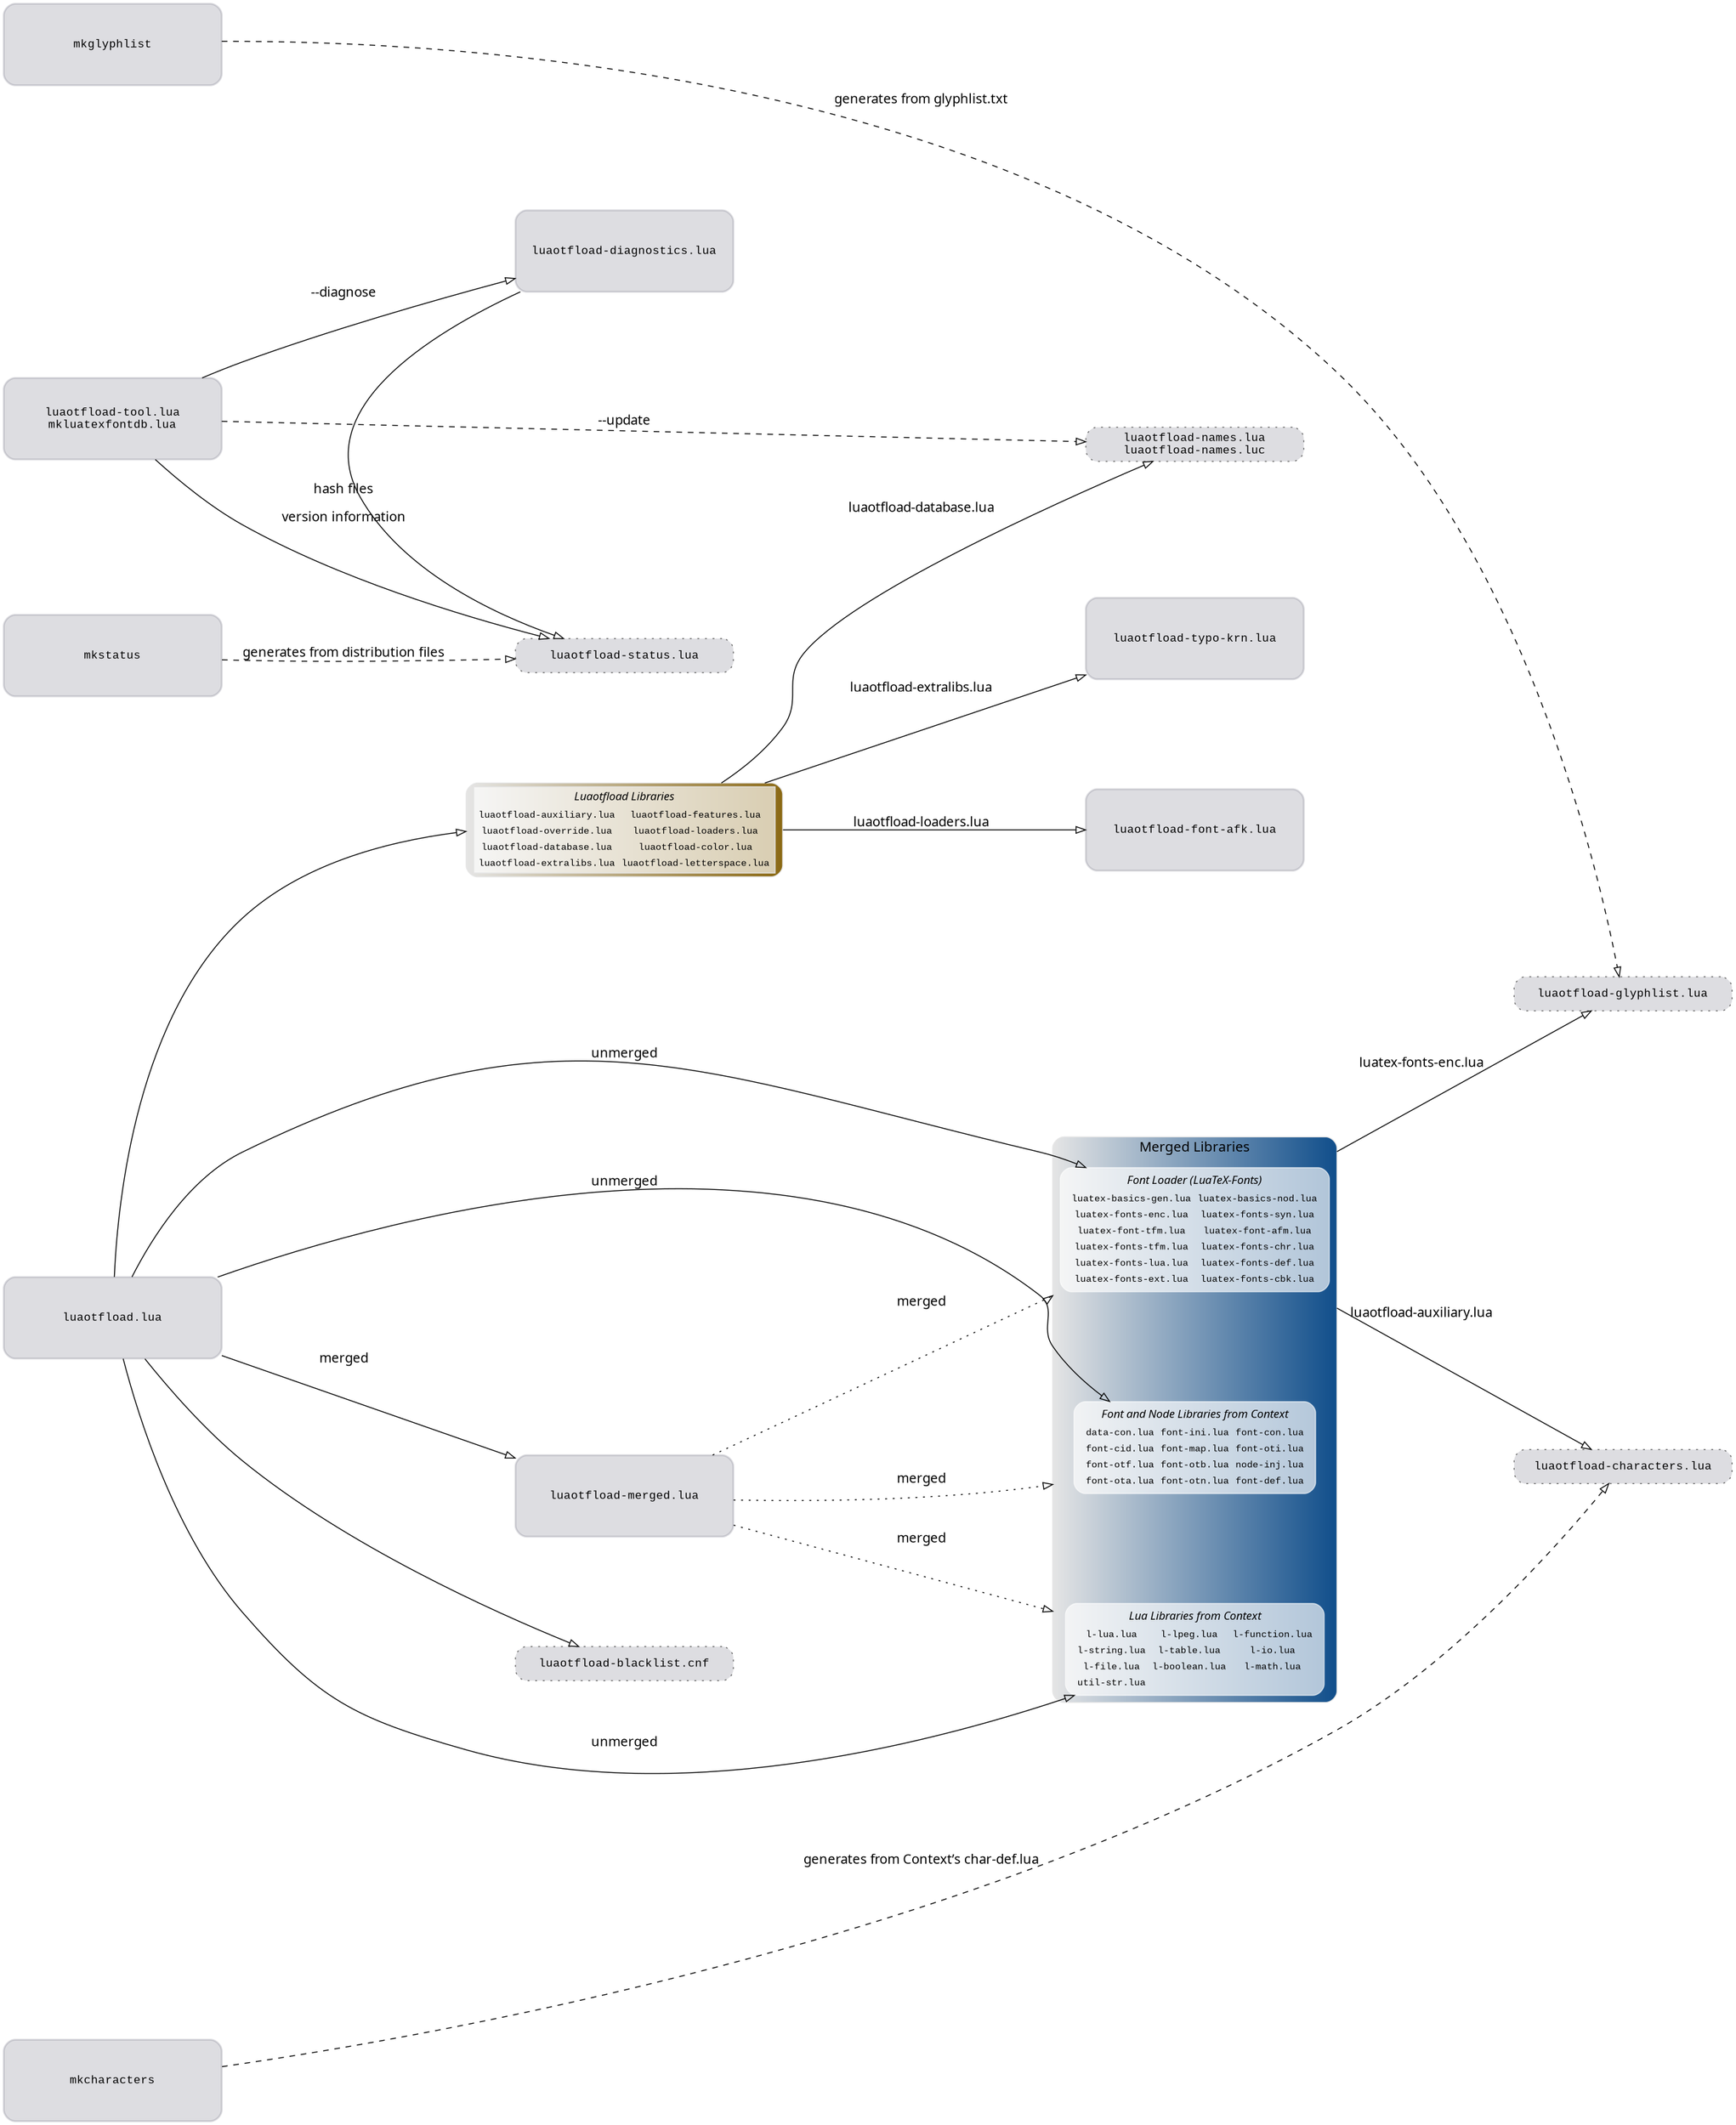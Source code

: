 strict digraph luaotfload_files { //looks weird with circo ...
    compound       = true;

//  label          = "Schematic of the files included in Luaotfload.";
//  labelloc       = "b";

    fontsize       = "14.4";
    labelfontname  = "Iwona Medium Regular";
    fontname       = "Iwona Light Regular";
    size           = "21cm";

    rankdir        = LR;
    ranksep  = 0.618;
    nodesep  = 1.618;

    edge [
        arrowhead = onormal,
        fontname  = "Iwona Cond Regular",
        penwidth  = 1.0,
    ];
    node [
        //penwidth = 0.7,
        fontname = "Liberation Mono",
        fontsize = 12,
    ];

/* ····································································
 * file structure
 * ································································· */
    fontdbutil  -> font_names   [label="--update",
                                 style=dashed]

    luaotfload -> otfl_fonts_merged [label="merged"]
    luaotfload -> merged_lua_libs     [label="unmerged", style=solid]
    luaotfload -> merged_luatex_fonts [label="unmerged", style=solid]
    luaotfload -> merged_context_libs [label="unmerged", style=solid]

    luaotfload -> luaotfload_libs
    luaotfload -> otfl_blacklist_cnf

    otfl_fonts_merged -> merged_lua_libs     [label="merged",
                                              style=dotted,
                                              lhead=cluster_merged]
    otfl_fonts_merged -> merged_luatex_fonts [label="merged",
                                              style=dotted,
                                              lhead=cluster_merged]
    otfl_fonts_merged -> merged_context_libs [label="merged",
                                              style=dotted,
                                              lhead=cluster_merged]

    merged_luatex_fonts -> font_age [label="luatex-fonts-enc.lua",
                                     ltail=cluster_merged]

    fontdbutil -> fontdbutil_diagnostics [label="--diagnose"]

    fontdbutil -> status [label="version information"]

    fontdbutil_diagnostics -> status [constraint=no, label="hash files"]

    merged_luatex_fonts -> characters [label="luaotfload-auxiliary.lua",
                                       ltail=cluster_merged]

    luaotfload_libs -> font_names [label="luaotfload-database.lua"]
    luaotfload_libs -> typo_krn   [label="luaotfload-extralibs.lua"]

    luaotfload_libs -> font_afk   [label="luaotfload-loaders.lua"]

    mkstatus    -> status     [label="generates from distribution files",
                               style=dashed]

    mkglyphlist -> font_age     [label="generates from glyphlist.txt",
                                 style=dashed]

    mkcharacters -> characters     [label="generates from Context’s char-def.lua",
                                    style=dashed]

    subgraph { rank = same;
               mkcharacters;
               mkglyphlist;
               mkstatus;
               fontdbutil;
               luaotfload }

/* ····································································
 * main files
 * ································································· */

    fontdbutil        [label  = "luaotfload-tool.lua\nmkluatexfontdb.lua",
                       shape  = rect,
                       width  = "3.2cm",
                       height = "1.2cm",
                       color  = "#01012222",
                       style  = "filled,rounded",
                       penwidth=2]

    fontdbutil_diagnostics [label  = "luaotfload-diagnostics.lua",
                            shape  = rect,
                            width  = "3.2cm",
                            height = "1.2cm",
                            color  = "#01012222",
                            style  = "filled,rounded",
                            penwidth=2]

    mkstatus          [label  = "mkstatus",
                       shape  = rect,
                       width  = "3.2cm",
                       height = "1.2cm",
                       color  = "#01012222",
                       style  = "filled,rounded",
                       penwidth=2]

    mkglyphlist       [label  = "mkglyphlist",
                       shape  = rect,
                       width  = "3.2cm",
                       height = "1.2cm",
                       color  = "#01012222",
                       style  = "filled,rounded",
                       penwidth=2]

    mkcharacters      [label  = "mkcharacters",
                       shape  = rect,
                       width  = "3.2cm",
                       height = "1.2cm",
                       color  = "#01012222",
                       style  = "filled,rounded",
                       penwidth=2]

    luaotfload        [label  = "luaotfload.lua",
                       shape  = rect,
                       width  = "3.2cm",
                       height = "1.2cm",
                       color  = "#01012222",
                       style  = "filled,rounded",
                       penwidth=2]
    /*
     *otfl_fonts        [label = "luaotfload-fonts.lua",
     *                   shape = rect,
     *                   width  = "3.2cm",
     *                   height = "1.2cm",
     *                   color  = "#01012222",
     *                   style  = "filled,rounded",
     *                   penwidth=2]
     */
    otfl_fonts_merged [label = "luaotfload-merged.lua",
                       shape = rect,
                       width  = "3.2cm",
                       height = "1.2cm",
                       color  = "#01012222",
                       style  = "filled,rounded",
                       penwidth=2]

    font_afk [label  = "luaotfload-font-afk.lua",
              shape  = rect,
              width  = "3.2cm",
              height = "1.2cm",
              color  = "#01012222",
              style  = "filled,rounded",
              penwidth=2]

    typo_krn [label  = "luaotfload-typo-krn.lua",
              shape  = rect,
              width  = "3.2cm",
              height = "1.2cm",
              color  = "#01012222",
              style  = "filled,rounded",
              penwidth=2]

/* ····································································
 * luaotfload files
 * ································································· */


    characters [style      = "filled,dashed",
                shape      = rect,
                width      = "3.2cm",
                fillcolor  = "#01012222",
                color      = grey40,
                style      = "filled,dotted,rounded",
                label      = "luaotfload-characters.lua"]

    font_age [style      = "filled,dashed",
              shape      = rect,
              width      = "3.2cm",
              fillcolor  = "#01012222",
              color      = grey40,
              style      = "filled,dotted,rounded",
              label      = "luaotfload-glyphlist.lua"]

    font_names [style      = "filled,dashed",
                shape      = rect,
                width      = "3.2cm",
                fillcolor  = "#01012222",
                color      = grey40,
                style      = "filled,dotted,rounded",
                label      = "luaotfload-names.lua\nluaotfload-names.luc"]

    status [style      = "filled,dashed",
            shape      = rect,
            width      = "3.2cm",
            fillcolor  = "#01012222",
            color      = grey40,
            style      = "filled,dotted,rounded",
            label      = "luaotfload-status.lua"]

    otfl_blacklist_cnf [style      = "filled,dashed",
                        shape      = rect,
                        width      = "3.2cm",
                        fillcolor  = "#01012222",
                        color      = grey40,
                        style      = "filled,dotted,rounded",
                        label      = "luaotfload-blacklist.cnf"]

    luaotfload_libs [
        shape      = box,
        style      = "filled,rounded",
        color      = "grey90:goldenrod4",
        fontsize   = 10,
        label      = <
            <table cellborder="0" bgcolor="#FFFFFFAA">
                <th> <td colspan="2"> <font point-size="12" face="Iwona Italic">Luaotfload Libraries</font> </td> </th>
                <tr> <td>luaotfload-auxiliary.lua</td>  <td>luaotfload-features.lua</td>    </tr>
                <tr> <td>luaotfload-override.lua</td>   <td>luaotfload-loaders.lua</td>     </tr>
                <tr> <td>luaotfload-database.lua</td>   <td>luaotfload-color.lua</td>       </tr>
                <tr> <td>luaotfload-extralibs.lua</td>  <td>luaotfload-letterspace.lua</td> </tr>
            </table>
        >,
    ]

/* ····································································
 * merged files
 * ································································· */

   subgraph cluster_merged {
       node [style=filled, color=white];
       style     = "filled,rounded";
       color     = "grey90:dodgerblue4";
       //nodesep   = "3.0";
       rank      = same;
       label     = "Merged Libraries";
       gradientangle=0;
       merged_lua_libs;
       merged_luatex_fonts;
       merged_context_libs;
   }

    otfl_fonts_merged -> merged_lua_libs
    otfl_fonts_merged -> merged_luatex_fonts
    otfl_fonts_merged -> merged_context_libs

    merged_lua_libs [
        shape      = box,
        style      = "filled,rounded",
        color      = "#FFFFFFAA",
        fontsize   = 10,
        label      = <
            <table border="0">
                <th> <td colspan="3"> <font point-size="12" face="Iwona Italic">Lua Libraries from Context</font> </td> </th>
                <tr> <td>l-lua.lua</td>     <td>l-lpeg.lua</td>    <td>l-function.lua</td>  </tr>
                <tr> <td>l-string.lua</td>  <td>l-table.lua</td>   <td>l-io.lua</td>        </tr>
                <tr> <td>l-file.lua</td>    <td>l-boolean.lua</td> <td>l-math.lua</td>      </tr>
                <tr> <td>util-str.lua</td>                                                  </tr>
            </table>
        >,
    ]

    merged_luatex_fonts [
        shape      = box,
        style      = "filled,rounded",
        color      = "#FFFFFFAA",
        fontsize   = 10,
        label      = <
            <table border="0">
                <th> <td colspan="2"> <font point-size="12" face="Iwona Italic">Font Loader (LuaTeX-Fonts)</font> </td> </th>
                <tr> <td>luatex-basics-gen.lua</td> <td>luatex-basics-nod.lua</td> </tr>
                <tr> <td>luatex-fonts-enc.lua</td>  <td>luatex-fonts-syn.lua</td>  </tr>
                <tr> <td>luatex-font-tfm.lua</td>   <td>luatex-font-afm.lua</td>   </tr>
                <tr> <td>luatex-fonts-tfm.lua</td>  <td>luatex-fonts-chr.lua</td>  </tr>
                <tr> <td>luatex-fonts-lua.lua</td>  <td>luatex-fonts-def.lua</td>  </tr>
                <tr> <td>luatex-fonts-ext.lua</td>  <td>luatex-fonts-cbk.lua</td>  </tr>
            </table>
        >,
    ]

    merged_context_libs [
        shape      = box,
        style      = "filled,rounded",
        color      = "#FFFFFFAA",
        fontsize   = 10,
        label      = <
            <table border="0">
                <th> <td colspan="3"> <font point-size="12" face="Iwona Italic"> Font and Node Libraries from Context </font> </td> </th>
                <tr> <td>data-con.lua</td> <td>font-ini.lua</td> <td>font-con.lua</td> </tr>
                <tr> <td>font-cid.lua</td> <td>font-map.lua</td> <td>font-oti.lua</td> </tr>
                <tr> <td>font-otf.lua</td> <td>font-otb.lua</td> <td>node-inj.lua</td> </tr>
                <tr> <td>font-ota.lua</td> <td>font-otn.lua</td> <td>font-def.lua</td> </tr>
            </table>
        >,
    ]
}

// vim:ft=dot:sw=4:ts=4:expandtab
